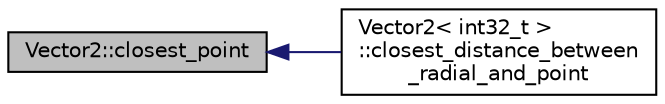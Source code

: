 digraph "Vector2::closest_point"
{
 // INTERACTIVE_SVG=YES
  edge [fontname="Helvetica",fontsize="10",labelfontname="Helvetica",labelfontsize="10"];
  node [fontname="Helvetica",fontsize="10",shape=record];
  rankdir="LR";
  Node1 [label="Vector2::closest_point",height=0.2,width=0.4,color="black", fillcolor="grey75", style="filled", fontcolor="black"];
  Node1 -> Node2 [dir="back",color="midnightblue",fontsize="10",style="solid",fontname="Helvetica"];
  Node2 [label="Vector2\< int32_t \>\l::closest_distance_between\l_radial_and_point",height=0.2,width=0.4,color="black", fillcolor="white", style="filled",URL="$structVector2.html#a9f0dc57d3cd1069cb8dd98072cef4a3c"];
}
